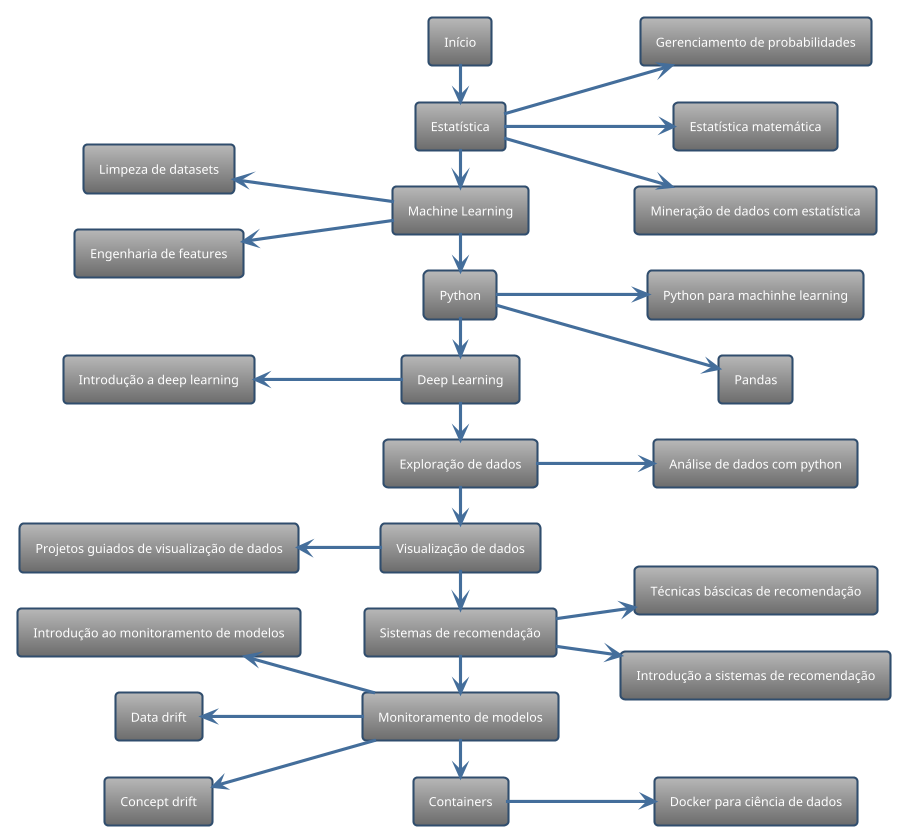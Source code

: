 @startuml
' Edit me at https://plantuml-editor.kkeisuke.com/
!theme spacelab
left to right direction

rectangle "Início" as begin
rectangle "Estatística" as est
rectangle "Gerenciamento de probabilidades" as ep
rectangle "Estatística matemática" as em
rectangle "Mineração de dados com estatística" as eme
rectangle "Machine Learning" as ml
rectangle "Engenharia de features" as mlef
rectangle "Limpeza de datasets" as mlld
rectangle "Python" as p
rectangle "Python para machinhe learning" as pml
rectangle "Pandas" as pp
rectangle "Deep Learning" as dl
rectangle "Introdução a deep learning" as dli
rectangle "Exploração de dados" as edd
rectangle "Análise de dados com python" as eddp
rectangle "Visualização de dados" as v
rectangle "Projetos guiados de visualização de dados" as vp
rectangle "Sistemas de recomendação" as s
rectangle "Introdução a sistemas de recomendação" as si
rectangle "Técnicas báscicas de recomendação" as st
rectangle "Monitoramento de modelos" as m
rectangle "Introdução ao monitoramento de modelos" as mi
rectangle "Data drift" as md
rectangle "Concept drift" as mc
rectangle "Containers" as c
rectangle "Docker para ciência de dados" as dc

begin -> est
est --> ep
est --> em
est --> eme
est -> ml
ml -up-> mlef
ml -up-> mlld
ml -> p
p --> pml
p --> pp
p -> dl
dl -up-> dli
dl -> edd
edd --> eddp
edd -> v
v -up-> vp
v -> s
s --> si
s --> st
s -> m
m -up-> mc
m -up-> md
m -up-> mi
m -> c
c --> dc

@enduml